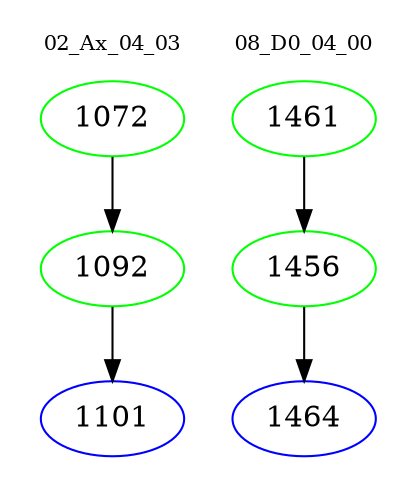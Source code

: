 digraph{
subgraph cluster_0 {
color = white
label = "02_Ax_04_03";
fontsize=10;
T0_1072 [label="1072", color="green"]
T0_1072 -> T0_1092 [color="black"]
T0_1092 [label="1092", color="green"]
T0_1092 -> T0_1101 [color="black"]
T0_1101 [label="1101", color="blue"]
}
subgraph cluster_1 {
color = white
label = "08_D0_04_00";
fontsize=10;
T1_1461 [label="1461", color="green"]
T1_1461 -> T1_1456 [color="black"]
T1_1456 [label="1456", color="green"]
T1_1456 -> T1_1464 [color="black"]
T1_1464 [label="1464", color="blue"]
}
}
